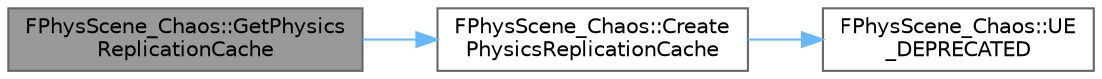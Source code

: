 digraph "FPhysScene_Chaos::GetPhysicsReplicationCache"
{
 // INTERACTIVE_SVG=YES
 // LATEX_PDF_SIZE
  bgcolor="transparent";
  edge [fontname=Helvetica,fontsize=10,labelfontname=Helvetica,labelfontsize=10];
  node [fontname=Helvetica,fontsize=10,shape=box,height=0.2,width=0.4];
  rankdir="LR";
  Node1 [id="Node000001",label="FPhysScene_Chaos::GetPhysics\lReplicationCache",height=0.2,width=0.4,color="gray40", fillcolor="grey60", style="filled", fontcolor="black",tooltip="Get the FPhysicsReplicationCache."];
  Node1 -> Node2 [id="edge1_Node000001_Node000002",color="steelblue1",style="solid",tooltip=" "];
  Node2 [id="Node000002",label="FPhysScene_Chaos::Create\lPhysicsReplicationCache",height=0.2,width=0.4,color="grey40", fillcolor="white", style="filled",URL="$d7/dec/classFPhysScene__Chaos.html#ac1371e4165cc907ff0b45c7dbf01c617",tooltip="Create the replication cache if one doesn't exist."];
  Node2 -> Node3 [id="edge2_Node000002_Node000003",color="steelblue1",style="solid",tooltip=" "];
  Node3 [id="Node000003",label="FPhysScene_Chaos::UE\l_DEPRECATED",height=0.2,width=0.4,color="grey40", fillcolor="white", style="filled",URL="$d7/dec/classFPhysScene__Chaos.html#a6f86989d0fc93505bf3125bd363b0a44",tooltip=" "];
}
